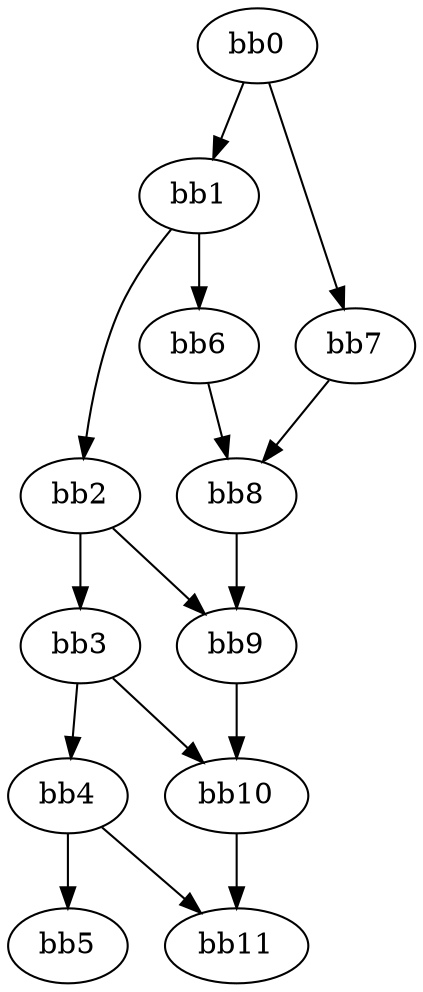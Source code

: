 digraph {
    0 [ label = "bb0\l" ]
    1 [ label = "bb1\l" ]
    2 [ label = "bb2\l" ]
    3 [ label = "bb3\l" ]
    4 [ label = "bb4\l" ]
    5 [ label = "bb5\l" ]
    6 [ label = "bb6\l" ]
    7 [ label = "bb7\l" ]
    8 [ label = "bb8\l" ]
    9 [ label = "bb9\l" ]
    10 [ label = "bb10\l" ]
    11 [ label = "bb11\l" ]
    0 -> 1 [ ]
    0 -> 7 [ ]
    1 -> 2 [ ]
    1 -> 6 [ ]
    2 -> 3 [ ]
    2 -> 9 [ ]
    3 -> 4 [ ]
    3 -> 10 [ ]
    4 -> 5 [ ]
    4 -> 11 [ ]
    6 -> 8 [ ]
    7 -> 8 [ ]
    8 -> 9 [ ]
    9 -> 10 [ ]
    10 -> 11 [ ]
}


